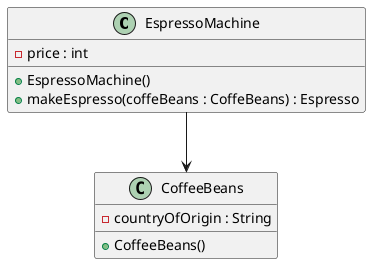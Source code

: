 @startuml
EspressoMachine --> CoffeeBeans

class EspressoMachine {
  - price : int
  + EspressoMachine()
  + makeEspresso(coffeBeans : CoffeBeans) : Espresso
}

class CoffeeBeans {
  - countryOfOrigin : String
  + CoffeeBeans()
}
@enduml